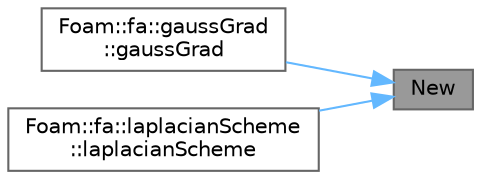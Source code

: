digraph "New"
{
 // LATEX_PDF_SIZE
  bgcolor="transparent";
  edge [fontname=Helvetica,fontsize=10,labelfontname=Helvetica,labelfontsize=10];
  node [fontname=Helvetica,fontsize=10,shape=box,height=0.2,width=0.4];
  rankdir="RL";
  Node1 [id="Node000001",label="New",height=0.2,width=0.4,color="gray40", fillcolor="grey60", style="filled", fontcolor="black",tooltip=" "];
  Node1 -> Node2 [id="edge1_Node000001_Node000002",dir="back",color="steelblue1",style="solid",tooltip=" "];
  Node2 [id="Node000002",label="Foam::fa::gaussGrad\l::gaussGrad",height=0.2,width=0.4,color="grey40", fillcolor="white", style="filled",URL="$classFoam_1_1fa_1_1gaussGrad.html#abf1251a55a98734ba94892ba417309b7",tooltip=" "];
  Node1 -> Node3 [id="edge2_Node000001_Node000003",dir="back",color="steelblue1",style="solid",tooltip=" "];
  Node3 [id="Node000003",label="Foam::fa::laplacianScheme\l::laplacianScheme",height=0.2,width=0.4,color="grey40", fillcolor="white", style="filled",URL="$classFoam_1_1fa_1_1laplacianScheme.html#a49d3632876ef3457558737d07d039588",tooltip=" "];
}
